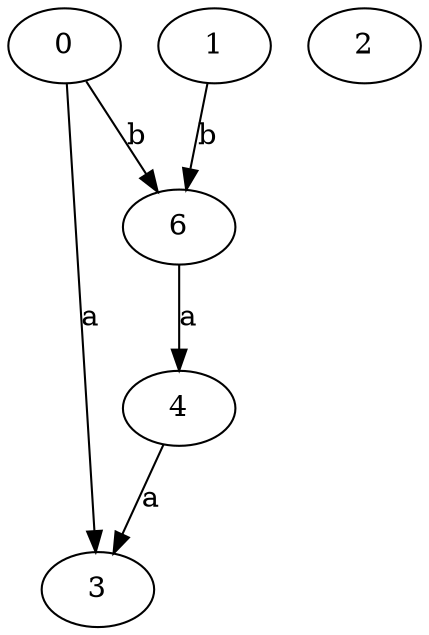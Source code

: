 strict digraph  {
0;
2;
3;
1;
4;
6;
0 -> 3  [label=a];
0 -> 6  [label=b];
1 -> 6  [label=b];
4 -> 3  [label=a];
6 -> 4  [label=a];
}

